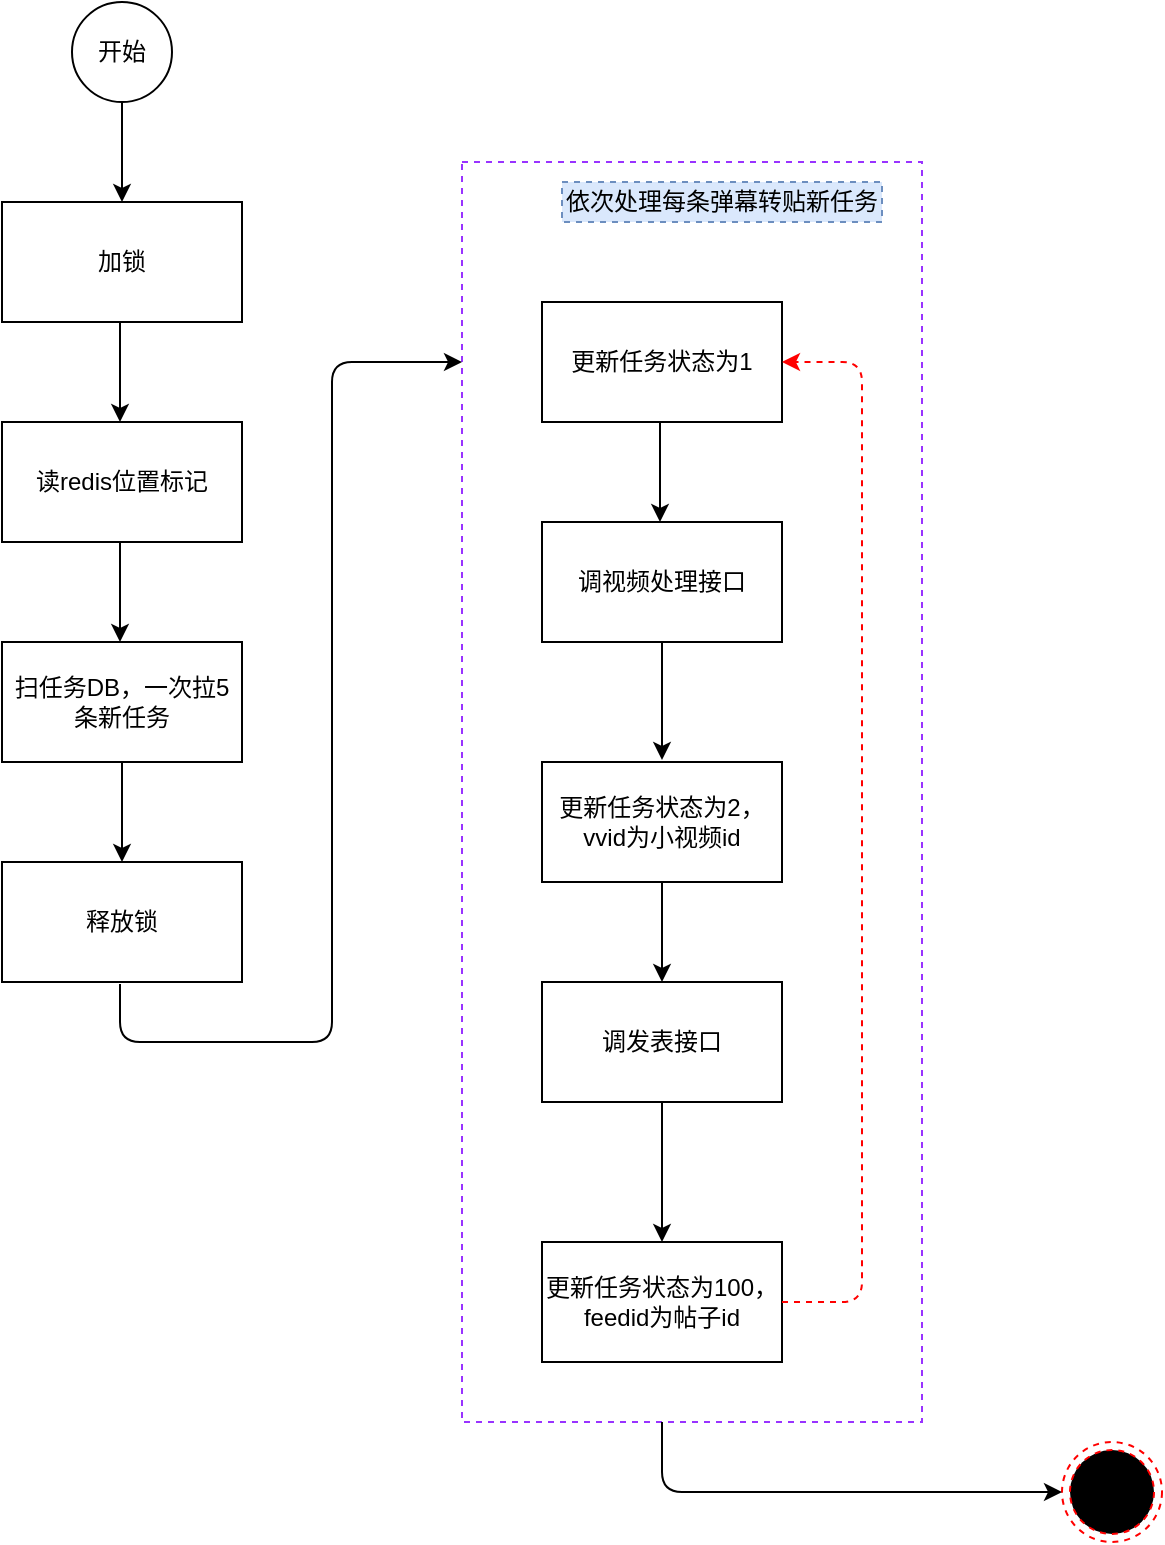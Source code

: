 <mxfile version="14.4.2" type="github">
  <diagram id="oqCj3i5Yv13ijCg03wcg" name="第 1 页">
    <mxGraphModel dx="1422" dy="762" grid="1" gridSize="10" guides="1" tooltips="1" connect="1" arrows="1" fold="1" page="1" pageScale="1" pageWidth="827" pageHeight="1169" math="0" shadow="0">
      <root>
        <mxCell id="0" />
        <mxCell id="1" parent="0" />
        <mxCell id="UcMxpt7W0RtQMOnxC5fz-24" value="" style="rounded=0;whiteSpace=wrap;html=1;dashed=1;strokeColor=#9933FF;" vertex="1" parent="1">
          <mxGeometry x="430" y="170" width="230" height="630" as="geometry" />
        </mxCell>
        <mxCell id="UcMxpt7W0RtQMOnxC5fz-1" value="扫任务DB，一次拉5条新任务" style="rounded=0;whiteSpace=wrap;html=1;" vertex="1" parent="1">
          <mxGeometry x="200" y="410" width="120" height="60" as="geometry" />
        </mxCell>
        <mxCell id="UcMxpt7W0RtQMOnxC5fz-2" value="读redis位置标记" style="rounded=0;whiteSpace=wrap;html=1;" vertex="1" parent="1">
          <mxGeometry x="200" y="300" width="120" height="60" as="geometry" />
        </mxCell>
        <mxCell id="UcMxpt7W0RtQMOnxC5fz-3" value="加锁" style="rounded=0;whiteSpace=wrap;html=1;" vertex="1" parent="1">
          <mxGeometry x="200" y="190" width="120" height="60" as="geometry" />
        </mxCell>
        <mxCell id="UcMxpt7W0RtQMOnxC5fz-4" value="开始" style="ellipse;whiteSpace=wrap;html=1;aspect=fixed;" vertex="1" parent="1">
          <mxGeometry x="235" y="90" width="50" height="50" as="geometry" />
        </mxCell>
        <mxCell id="UcMxpt7W0RtQMOnxC5fz-5" value="" style="endArrow=classic;html=1;entryX=0.5;entryY=0;entryDx=0;entryDy=0;exitX=0.5;exitY=1;exitDx=0;exitDy=0;" edge="1" parent="1" source="UcMxpt7W0RtQMOnxC5fz-4" target="UcMxpt7W0RtQMOnxC5fz-3">
          <mxGeometry width="50" height="50" relative="1" as="geometry">
            <mxPoint x="110" y="130" as="sourcePoint" />
            <mxPoint x="160" y="80" as="targetPoint" />
          </mxGeometry>
        </mxCell>
        <mxCell id="UcMxpt7W0RtQMOnxC5fz-6" value="" style="endArrow=classic;html=1;exitX=0.5;exitY=1;exitDx=0;exitDy=0;" edge="1" parent="1">
          <mxGeometry width="50" height="50" relative="1" as="geometry">
            <mxPoint x="259" y="250" as="sourcePoint" />
            <mxPoint x="259" y="300" as="targetPoint" />
          </mxGeometry>
        </mxCell>
        <mxCell id="UcMxpt7W0RtQMOnxC5fz-7" value="" style="endArrow=classic;html=1;exitX=0.5;exitY=1;exitDx=0;exitDy=0;" edge="1" parent="1">
          <mxGeometry width="50" height="50" relative="1" as="geometry">
            <mxPoint x="259" y="360" as="sourcePoint" />
            <mxPoint x="259" y="410" as="targetPoint" />
          </mxGeometry>
        </mxCell>
        <mxCell id="UcMxpt7W0RtQMOnxC5fz-8" value="释放锁" style="rounded=0;whiteSpace=wrap;html=1;" vertex="1" parent="1">
          <mxGeometry x="200" y="520" width="120" height="60" as="geometry" />
        </mxCell>
        <mxCell id="UcMxpt7W0RtQMOnxC5fz-10" value="" style="endArrow=classic;html=1;entryX=0.5;entryY=0;entryDx=0;entryDy=0;exitX=0.5;exitY=1;exitDx=0;exitDy=0;" edge="1" parent="1" source="UcMxpt7W0RtQMOnxC5fz-1" target="UcMxpt7W0RtQMOnxC5fz-8">
          <mxGeometry width="50" height="50" relative="1" as="geometry">
            <mxPoint x="120" y="540" as="sourcePoint" />
            <mxPoint x="170" y="490" as="targetPoint" />
          </mxGeometry>
        </mxCell>
        <mxCell id="UcMxpt7W0RtQMOnxC5fz-11" value="更新任务状态为1" style="rounded=0;whiteSpace=wrap;html=1;" vertex="1" parent="1">
          <mxGeometry x="470" y="240" width="120" height="60" as="geometry" />
        </mxCell>
        <mxCell id="UcMxpt7W0RtQMOnxC5fz-12" value="" style="endArrow=classic;html=1;edgeStyle=orthogonalEdgeStyle;" edge="1" parent="1">
          <mxGeometry width="50" height="50" relative="1" as="geometry">
            <mxPoint x="259" y="581" as="sourcePoint" />
            <mxPoint x="430" y="270" as="targetPoint" />
            <Array as="points">
              <mxPoint x="259" y="610" />
              <mxPoint x="365" y="610" />
              <mxPoint x="365" y="270" />
            </Array>
          </mxGeometry>
        </mxCell>
        <mxCell id="UcMxpt7W0RtQMOnxC5fz-13" value="调视频处理接口" style="rounded=0;whiteSpace=wrap;html=1;" vertex="1" parent="1">
          <mxGeometry x="470" y="350" width="120" height="60" as="geometry" />
        </mxCell>
        <mxCell id="UcMxpt7W0RtQMOnxC5fz-15" value="" style="endArrow=classic;html=1;entryX=0.5;entryY=0;entryDx=0;entryDy=0;exitX=0.5;exitY=1;exitDx=0;exitDy=0;" edge="1" parent="1">
          <mxGeometry width="50" height="50" relative="1" as="geometry">
            <mxPoint x="529" y="300" as="sourcePoint" />
            <mxPoint x="529" y="350" as="targetPoint" />
          </mxGeometry>
        </mxCell>
        <mxCell id="UcMxpt7W0RtQMOnxC5fz-16" value="更新任务状态为2，vvid为小视频id" style="rounded=0;whiteSpace=wrap;html=1;" vertex="1" parent="1">
          <mxGeometry x="470" y="470" width="120" height="60" as="geometry" />
        </mxCell>
        <mxCell id="UcMxpt7W0RtQMOnxC5fz-18" value="" style="endArrow=classic;html=1;exitX=0.5;exitY=1;exitDx=0;exitDy=0;" edge="1" parent="1" source="UcMxpt7W0RtQMOnxC5fz-13">
          <mxGeometry width="50" height="50" relative="1" as="geometry">
            <mxPoint x="510" y="460" as="sourcePoint" />
            <mxPoint x="530" y="469" as="targetPoint" />
          </mxGeometry>
        </mxCell>
        <mxCell id="UcMxpt7W0RtQMOnxC5fz-19" value="调发表接口" style="rounded=0;whiteSpace=wrap;html=1;" vertex="1" parent="1">
          <mxGeometry x="470" y="580" width="120" height="60" as="geometry" />
        </mxCell>
        <mxCell id="UcMxpt7W0RtQMOnxC5fz-20" value="更新任务状态为100，feedid为帖子id" style="rounded=0;whiteSpace=wrap;html=1;" vertex="1" parent="1">
          <mxGeometry x="470" y="710" width="120" height="60" as="geometry" />
        </mxCell>
        <mxCell id="UcMxpt7W0RtQMOnxC5fz-21" value="" style="endArrow=classic;html=1;entryX=0.5;entryY=0;entryDx=0;entryDy=0;exitX=0.5;exitY=1;exitDx=0;exitDy=0;" edge="1" parent="1">
          <mxGeometry width="50" height="50" relative="1" as="geometry">
            <mxPoint x="530" y="530" as="sourcePoint" />
            <mxPoint x="530" y="580" as="targetPoint" />
          </mxGeometry>
        </mxCell>
        <mxCell id="UcMxpt7W0RtQMOnxC5fz-23" value="" style="endArrow=classic;html=1;entryX=0.5;entryY=0;entryDx=0;entryDy=0;exitX=0.5;exitY=1;exitDx=0;exitDy=0;" edge="1" parent="1" source="UcMxpt7W0RtQMOnxC5fz-19" target="UcMxpt7W0RtQMOnxC5fz-20">
          <mxGeometry width="50" height="50" relative="1" as="geometry">
            <mxPoint x="270" y="750" as="sourcePoint" />
            <mxPoint x="320" y="700" as="targetPoint" />
          </mxGeometry>
        </mxCell>
        <mxCell id="UcMxpt7W0RtQMOnxC5fz-25" value="" style="ellipse;html=1;shape=endState;fillColor=#000000;strokeColor=#ff0000;dashed=1;" vertex="1" parent="1">
          <mxGeometry x="730" y="810" width="50" height="50" as="geometry" />
        </mxCell>
        <mxCell id="UcMxpt7W0RtQMOnxC5fz-26" value="" style="endArrow=classic;html=1;entryX=0;entryY=0.5;entryDx=0;entryDy=0;edgeStyle=orthogonalEdgeStyle;" edge="1" parent="1" target="UcMxpt7W0RtQMOnxC5fz-25">
          <mxGeometry width="50" height="50" relative="1" as="geometry">
            <mxPoint x="530" y="800" as="sourcePoint" />
            <mxPoint x="270" y="200" as="targetPoint" />
            <Array as="points">
              <mxPoint x="530" y="835" />
            </Array>
          </mxGeometry>
        </mxCell>
        <mxCell id="UcMxpt7W0RtQMOnxC5fz-27" value="依次处理每条弹幕转贴新任务" style="text;html=1;strokeColor=#6c8ebf;fillColor=#dae8fc;align=center;verticalAlign=middle;whiteSpace=wrap;rounded=0;dashed=1;" vertex="1" parent="1">
          <mxGeometry x="480" y="180" width="160" height="20" as="geometry" />
        </mxCell>
        <mxCell id="UcMxpt7W0RtQMOnxC5fz-28" value="" style="endArrow=classic;html=1;entryX=1;entryY=0.5;entryDx=0;entryDy=0;exitX=1;exitY=0.5;exitDx=0;exitDy=0;edgeStyle=orthogonalEdgeStyle;dashed=1;strokeColor=#FF0000;" edge="1" parent="1" source="UcMxpt7W0RtQMOnxC5fz-20" target="UcMxpt7W0RtQMOnxC5fz-11">
          <mxGeometry width="50" height="50" relative="1" as="geometry">
            <mxPoint x="300" y="770" as="sourcePoint" />
            <mxPoint x="350" y="720" as="targetPoint" />
            <Array as="points">
              <mxPoint x="630" y="740" />
              <mxPoint x="630" y="270" />
            </Array>
          </mxGeometry>
        </mxCell>
      </root>
    </mxGraphModel>
  </diagram>
</mxfile>
